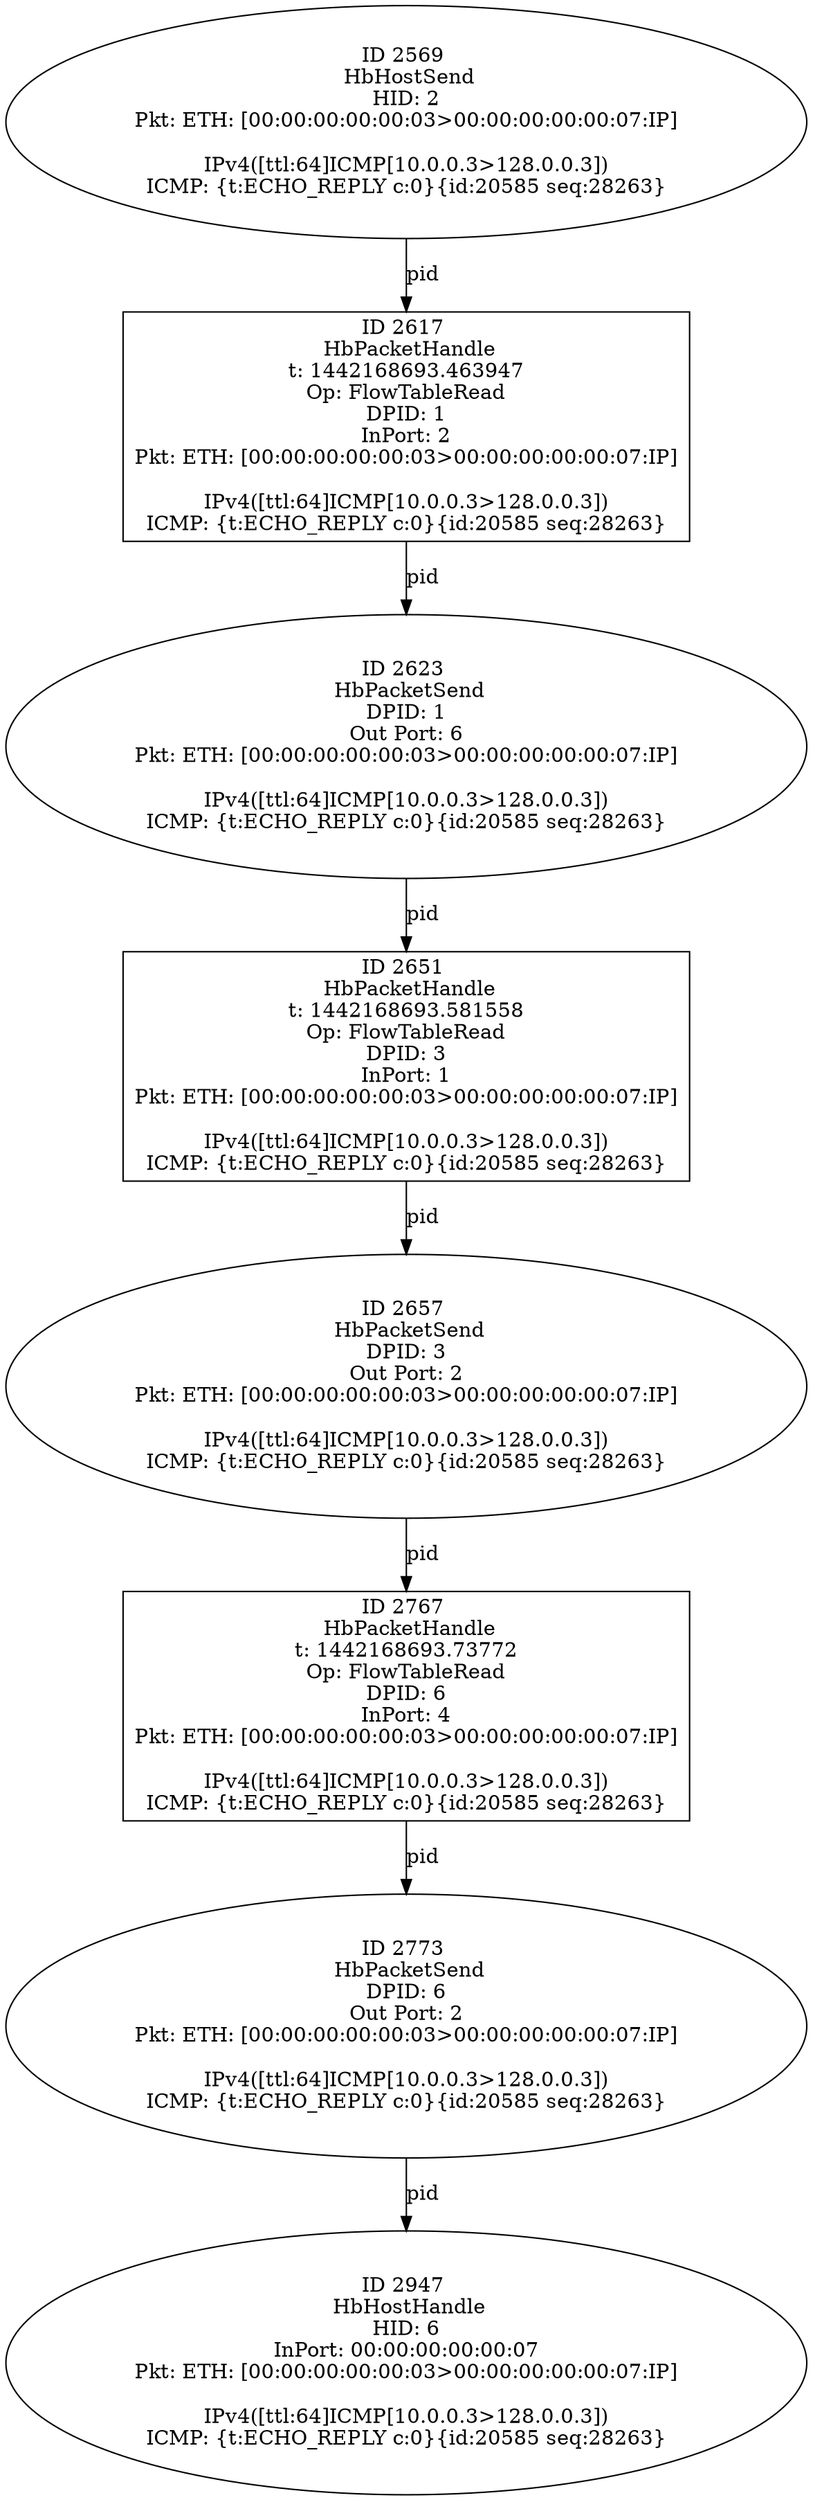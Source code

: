 strict digraph G {
2657 [shape=oval, event=<hb_events.HbPacketSend object at 0x103a84d10>, label="ID 2657 
 HbPacketSend
DPID: 3
Out Port: 2
Pkt: ETH: [00:00:00:00:00:03>00:00:00:00:00:07:IP]

IPv4([ttl:64]ICMP[10.0.0.3>128.0.0.3])
ICMP: {t:ECHO_REPLY c:0}{id:20585 seq:28263}"];
2947 [shape=oval, event=<hb_events.HbHostHandle object at 0x103b81f50>, label="ID 2947 
 HbHostHandle
HID: 6
InPort: 00:00:00:00:00:07
Pkt: ETH: [00:00:00:00:00:03>00:00:00:00:00:07:IP]

IPv4([ttl:64]ICMP[10.0.0.3>128.0.0.3])
ICMP: {t:ECHO_REPLY c:0}{id:20585 seq:28263}"];
2569 [shape=oval, event=<hb_events.HbHostSend object at 0x103a3d3d0>, label="ID 2569 
 HbHostSend
HID: 2
Pkt: ETH: [00:00:00:00:00:03>00:00:00:00:00:07:IP]

IPv4([ttl:64]ICMP[10.0.0.3>128.0.0.3])
ICMP: {t:ECHO_REPLY c:0}{id:20585 seq:28263}"];
2767 [shape=box, event=<hb_events.HbPacketHandle object at 0x103ae2810>, label="ID 2767 
 HbPacketHandle
t: 1442168693.73772
Op: FlowTableRead
DPID: 6
InPort: 4
Pkt: ETH: [00:00:00:00:00:03>00:00:00:00:00:07:IP]

IPv4([ttl:64]ICMP[10.0.0.3>128.0.0.3])
ICMP: {t:ECHO_REPLY c:0}{id:20585 seq:28263}"];
2773 [shape=oval, event=<hb_events.HbPacketSend object at 0x103ae2c50>, label="ID 2773 
 HbPacketSend
DPID: 6
Out Port: 2
Pkt: ETH: [00:00:00:00:00:03>00:00:00:00:00:07:IP]

IPv4([ttl:64]ICMP[10.0.0.3>128.0.0.3])
ICMP: {t:ECHO_REPLY c:0}{id:20585 seq:28263}"];
2617 [shape=box, event=<hb_events.HbPacketHandle object at 0x103a5cb50>, label="ID 2617 
 HbPacketHandle
t: 1442168693.463947
Op: FlowTableRead
DPID: 1
InPort: 2
Pkt: ETH: [00:00:00:00:00:03>00:00:00:00:00:07:IP]

IPv4([ttl:64]ICMP[10.0.0.3>128.0.0.3])
ICMP: {t:ECHO_REPLY c:0}{id:20585 seq:28263}"];
2651 [shape=box, event=<hb_events.HbPacketHandle object at 0x103a842d0>, label="ID 2651 
 HbPacketHandle
t: 1442168693.581558
Op: FlowTableRead
DPID: 3
InPort: 1
Pkt: ETH: [00:00:00:00:00:03>00:00:00:00:00:07:IP]

IPv4([ttl:64]ICMP[10.0.0.3>128.0.0.3])
ICMP: {t:ECHO_REPLY c:0}{id:20585 seq:28263}"];
2623 [shape=oval, event=<hb_events.HbPacketSend object at 0x103a63ad0>, label="ID 2623 
 HbPacketSend
DPID: 1
Out Port: 6
Pkt: ETH: [00:00:00:00:00:03>00:00:00:00:00:07:IP]

IPv4([ttl:64]ICMP[10.0.0.3>128.0.0.3])
ICMP: {t:ECHO_REPLY c:0}{id:20585 seq:28263}"];
2657 -> 2767  [rel=pid, label=pid];
2569 -> 2617  [rel=pid, label=pid];
2767 -> 2773  [rel=pid, label=pid];
2773 -> 2947  [rel=pid, label=pid];
2617 -> 2623  [rel=pid, label=pid];
2651 -> 2657  [rel=pid, label=pid];
2623 -> 2651  [rel=pid, label=pid];
}
